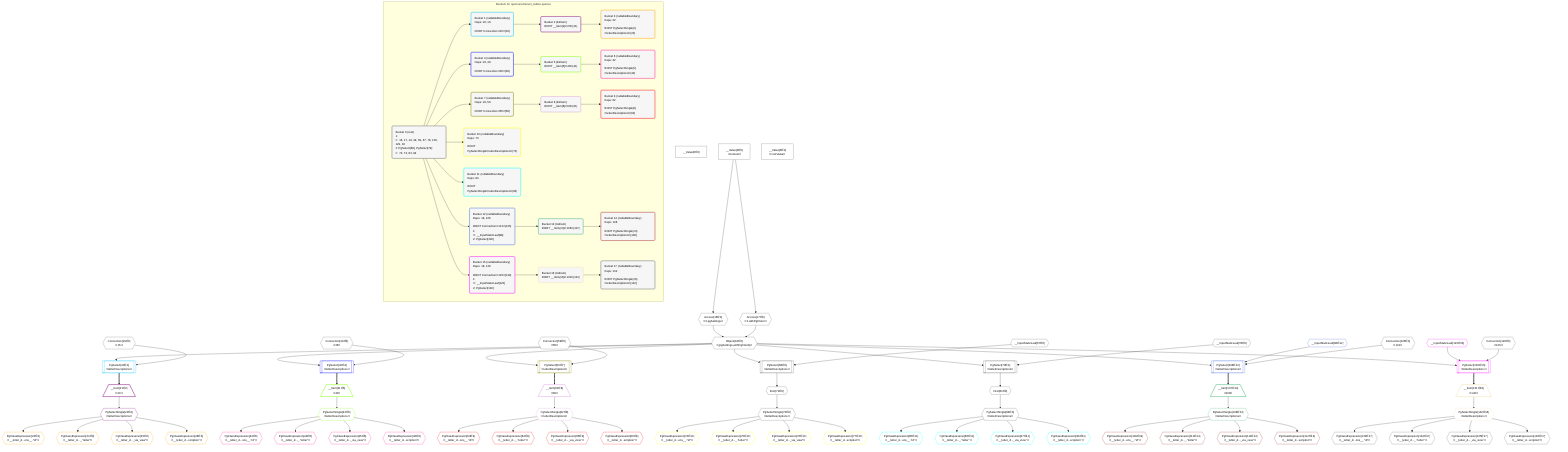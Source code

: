 %%{init: {'themeVariables': { 'fontSize': '12px'}}}%%
graph TD
    classDef path fill:#eee,stroke:#000,color:#000
    classDef plan fill:#fff,stroke-width:1px,color:#000
    classDef itemplan fill:#fff,stroke-width:2px,color:#000
    classDef unbatchedplan fill:#dff,stroke-width:1px,color:#000
    classDef sideeffectplan fill:#fcc,stroke-width:2px,color:#000
    classDef bucket fill:#f6f6f6,color:#000,stroke-width:2px,text-align:left


    %% define steps
    __Value0["__Value[0∈0]"]:::plan
    __Value3["__Value[3∈0]<br />ᐸcontextᐳ"]:::plan
    __Value5["__Value[5∈0]<br />ᐸrootValueᐳ"]:::plan
    Access16{{"Access[16∈0]<br />ᐸ3.pgSettingsᐳ"}}:::plan
    Access17{{"Access[17∈0]<br />ᐸ3.withPgClientᐳ"}}:::plan
    Object18{{"Object[18∈0]<br />ᐸ{pgSettings,withPgClient}ᐳ"}}:::plan
    Connection19{{"Connection[19∈0]<br />ᐸ15ᐳ"}}:::plan
    PgSelect20[["PgSelect[20∈1]<br />ᐸletterDescriptionsᐳ"]]:::plan
    __Item21[/"__Item[21∈2]<br />ᐸ20ᐳ"\]:::itemplan
    PgSelectSingle22{{"PgSelectSingle[22∈2]<br />ᐸletterDescriptionsᐳ"}}:::plan
    PgClassExpression23{{"PgClassExpression[23∈3]<br />ᐸ__letter_d...ons__.”id”ᐳ"}}:::plan
    PgClassExpression24{{"PgClassExpression[24∈3]<br />ᐸ__letter_d..._.”letter”ᐳ"}}:::plan
    PgClassExpression25{{"PgClassExpression[25∈3]<br />ᐸ__letter_d..._via_view”ᐳ"}}:::plan
    PgClassExpression26{{"PgClassExpression[26∈3]<br />ᐸ__letter_d...scription”ᐳ"}}:::plan
    Connection39{{"Connection[39∈0]<br />ᐸ35ᐳ"}}:::plan
    PgSelect40[["PgSelect[40∈4]<br />ᐸletterDescriptionsᐳ"]]:::plan
    __Item41[/"__Item[41∈5]<br />ᐸ40ᐳ"\]:::itemplan
    PgSelectSingle42{{"PgSelectSingle[42∈5]<br />ᐸletterDescriptionsᐳ"}}:::plan
    PgClassExpression43{{"PgClassExpression[43∈6]<br />ᐸ__letter_d...ons__.”id”ᐳ"}}:::plan
    PgClassExpression44{{"PgClassExpression[44∈6]<br />ᐸ__letter_d..._.”letter”ᐳ"}}:::plan
    PgClassExpression45{{"PgClassExpression[45∈6]<br />ᐸ__letter_d..._via_view”ᐳ"}}:::plan
    PgClassExpression46{{"PgClassExpression[46∈6]<br />ᐸ__letter_d...scription”ᐳ"}}:::plan
    Connection59{{"Connection[59∈0]<br />ᐸ55ᐳ"}}:::plan
    PgSelect60[["PgSelect[60∈7]<br />ᐸletterDescriptionsᐳ"]]:::plan
    __Item61[/"__Item[61∈8]<br />ᐸ60ᐳ"\]:::itemplan
    PgSelectSingle62{{"PgSelectSingle[62∈8]<br />ᐸletterDescriptionsᐳ"}}:::plan
    PgClassExpression63{{"PgClassExpression[63∈9]<br />ᐸ__letter_d...ons__.”id”ᐳ"}}:::plan
    PgClassExpression64{{"PgClassExpression[64∈9]<br />ᐸ__letter_d..._.”letter”ᐳ"}}:::plan
    PgClassExpression65{{"PgClassExpression[65∈9]<br />ᐸ__letter_d..._via_view”ᐳ"}}:::plan
    PgClassExpression66{{"PgClassExpression[66∈9]<br />ᐸ__letter_d...scription”ᐳ"}}:::plan
    __InputStaticLeaf67{{"__InputStaticLeaf[67∈0]"}}:::plan
    PgSelect68[["PgSelect[68∈0]<br />ᐸletterDescriptionsᐳ"]]:::plan
    First72{{"First[72∈0]"}}:::plan
    PgSelectSingle73{{"PgSelectSingle[73∈0]<br />ᐸletterDescriptionsᐳ"}}:::plan
    PgClassExpression74{{"PgClassExpression[74∈10]<br />ᐸ__letter_d...ons__.”id”ᐳ"}}:::plan
    PgClassExpression75{{"PgClassExpression[75∈10]<br />ᐸ__letter_d..._.”letter”ᐳ"}}:::plan
    PgClassExpression76{{"PgClassExpression[76∈10]<br />ᐸ__letter_d..._via_view”ᐳ"}}:::plan
    PgClassExpression77{{"PgClassExpression[77∈10]<br />ᐸ__letter_d...scription”ᐳ"}}:::plan
    __InputStaticLeaf78{{"__InputStaticLeaf[78∈0]"}}:::plan
    PgSelect79[["PgSelect[79∈0]<br />ᐸletterDescriptionsᐳ"]]:::plan
    First83{{"First[83∈0]"}}:::plan
    PgSelectSingle84{{"PgSelectSingle[84∈0]<br />ᐸletterDescriptionsᐳ"}}:::plan
    PgClassExpression85{{"PgClassExpression[85∈11]<br />ᐸ__letter_d...ons__.”id”ᐳ"}}:::plan
    PgClassExpression86{{"PgClassExpression[86∈11]<br />ᐸ__letter_d..._.”letter”ᐳ"}}:::plan
    PgClassExpression87{{"PgClassExpression[87∈11]<br />ᐸ__letter_d..._via_view”ᐳ"}}:::plan
    PgClassExpression88{{"PgClassExpression[88∈11]<br />ᐸ__letter_d...scription”ᐳ"}}:::plan
    __InputStaticLeaf98{{"__InputStaticLeaf[98∈12]"}}:::plan
    Connection105{{"Connection[105∈0]<br />ᐸ101ᐳ"}}:::plan
    PgSelect106[["PgSelect[106∈12]<br />ᐸletterDescriptionsᐳ"]]:::plan
    __Item107[/"__Item[107∈13]<br />ᐸ106ᐳ"\]:::itemplan
    PgSelectSingle108{{"PgSelectSingle[108∈13]<br />ᐸletterDescriptionsᐳ"}}:::plan
    PgClassExpression109{{"PgClassExpression[109∈14]<br />ᐸ__letter_d...ons__.”id”ᐳ"}}:::plan
    PgClassExpression110{{"PgClassExpression[110∈14]<br />ᐸ__letter_d..._.”letter”ᐳ"}}:::plan
    PgClassExpression111{{"PgClassExpression[111∈14]<br />ᐸ__letter_d..._via_view”ᐳ"}}:::plan
    PgClassExpression112{{"PgClassExpression[112∈14]<br />ᐸ__letter_d...scription”ᐳ"}}:::plan
    __InputStaticLeaf123{{"__InputStaticLeaf[123∈15]"}}:::plan
    Connection129{{"Connection[129∈0]<br />ᐸ125ᐳ"}}:::plan
    PgSelect130[["PgSelect[130∈15]<br />ᐸletterDescriptionsᐳ"]]:::plan
    __Item131[/"__Item[131∈16]<br />ᐸ130ᐳ"\]:::itemplan
    PgSelectSingle132{{"PgSelectSingle[132∈16]<br />ᐸletterDescriptionsᐳ"}}:::plan
    PgClassExpression133{{"PgClassExpression[133∈17]<br />ᐸ__letter_d...ons__.”id”ᐳ"}}:::plan
    PgClassExpression134{{"PgClassExpression[134∈17]<br />ᐸ__letter_d..._.”letter”ᐳ"}}:::plan
    PgClassExpression135{{"PgClassExpression[135∈17]<br />ᐸ__letter_d..._via_view”ᐳ"}}:::plan
    PgClassExpression136{{"PgClassExpression[136∈17]<br />ᐸ__letter_d...scription”ᐳ"}}:::plan

    %% plan dependencies
    __Value3 --> Access16
    __Value3 --> Access17
    Access16 & Access17 --> Object18
    Object18 & Connection19 --> PgSelect20
    PgSelect20 ==> __Item21
    __Item21 --> PgSelectSingle22
    PgSelectSingle22 --> PgClassExpression23
    PgSelectSingle22 --> PgClassExpression24
    PgSelectSingle22 --> PgClassExpression25
    PgSelectSingle22 --> PgClassExpression26
    Object18 & Connection39 --> PgSelect40
    PgSelect40 ==> __Item41
    __Item41 --> PgSelectSingle42
    PgSelectSingle42 --> PgClassExpression43
    PgSelectSingle42 --> PgClassExpression44
    PgSelectSingle42 --> PgClassExpression45
    PgSelectSingle42 --> PgClassExpression46
    Object18 & Connection59 --> PgSelect60
    PgSelect60 ==> __Item61
    __Item61 --> PgSelectSingle62
    PgSelectSingle62 --> PgClassExpression63
    PgSelectSingle62 --> PgClassExpression64
    PgSelectSingle62 --> PgClassExpression65
    PgSelectSingle62 --> PgClassExpression66
    Object18 & __InputStaticLeaf67 --> PgSelect68
    PgSelect68 --> First72
    First72 --> PgSelectSingle73
    PgSelectSingle73 --> PgClassExpression74
    PgSelectSingle73 --> PgClassExpression75
    PgSelectSingle73 --> PgClassExpression76
    PgSelectSingle73 --> PgClassExpression77
    Object18 & __InputStaticLeaf78 --> PgSelect79
    PgSelect79 --> First83
    First83 --> PgSelectSingle84
    PgSelectSingle84 --> PgClassExpression85
    PgSelectSingle84 --> PgClassExpression86
    PgSelectSingle84 --> PgClassExpression87
    PgSelectSingle84 --> PgClassExpression88
    Object18 & __InputStaticLeaf98 & Connection105 --> PgSelect106
    PgSelect106 ==> __Item107
    __Item107 --> PgSelectSingle108
    PgSelectSingle108 --> PgClassExpression109
    PgSelectSingle108 --> PgClassExpression110
    PgSelectSingle108 --> PgClassExpression111
    PgSelectSingle108 --> PgClassExpression112
    Object18 & __InputStaticLeaf123 & Connection129 --> PgSelect130
    PgSelect130 ==> __Item131
    __Item131 --> PgSelectSingle132
    PgSelectSingle132 --> PgClassExpression133
    PgSelectSingle132 --> PgClassExpression134
    PgSelectSingle132 --> PgClassExpression135
    PgSelectSingle132 --> PgClassExpression136

    subgraph "Buckets for queries/v4/enum_tables.queries"
    Bucket0("Bucket 0 (root)<br />1: <br />ᐳ: 16, 17, 19, 39, 59, 67, 78, 105, 129, 18<br />2: PgSelect[68], PgSelect[79]<br />ᐳ: 72, 73, 83, 84"):::bucket
    classDef bucket0 stroke:#696969
    class Bucket0,__Value0,__Value3,__Value5,Access16,Access17,Object18,Connection19,Connection39,Connection59,__InputStaticLeaf67,PgSelect68,First72,PgSelectSingle73,__InputStaticLeaf78,PgSelect79,First83,PgSelectSingle84,Connection105,Connection129 bucket0
    Bucket1("Bucket 1 (nullableBoundary)<br />Deps: 18, 19<br /><br />ROOT Connectionᐸ15ᐳ[19]"):::bucket
    classDef bucket1 stroke:#00bfff
    class Bucket1,PgSelect20 bucket1
    Bucket2("Bucket 2 (listItem)<br />ROOT __Item{2}ᐸ20ᐳ[21]"):::bucket
    classDef bucket2 stroke:#7f007f
    class Bucket2,__Item21,PgSelectSingle22 bucket2
    Bucket3("Bucket 3 (nullableBoundary)<br />Deps: 22<br /><br />ROOT PgSelectSingle{2}ᐸletterDescriptionsᐳ[22]"):::bucket
    classDef bucket3 stroke:#ffa500
    class Bucket3,PgClassExpression23,PgClassExpression24,PgClassExpression25,PgClassExpression26 bucket3
    Bucket4("Bucket 4 (nullableBoundary)<br />Deps: 18, 39<br /><br />ROOT Connectionᐸ35ᐳ[39]"):::bucket
    classDef bucket4 stroke:#0000ff
    class Bucket4,PgSelect40 bucket4
    Bucket5("Bucket 5 (listItem)<br />ROOT __Item{5}ᐸ40ᐳ[41]"):::bucket
    classDef bucket5 stroke:#7fff00
    class Bucket5,__Item41,PgSelectSingle42 bucket5
    Bucket6("Bucket 6 (nullableBoundary)<br />Deps: 42<br /><br />ROOT PgSelectSingle{5}ᐸletterDescriptionsᐳ[42]"):::bucket
    classDef bucket6 stroke:#ff1493
    class Bucket6,PgClassExpression43,PgClassExpression44,PgClassExpression45,PgClassExpression46 bucket6
    Bucket7("Bucket 7 (nullableBoundary)<br />Deps: 18, 59<br /><br />ROOT Connectionᐸ55ᐳ[59]"):::bucket
    classDef bucket7 stroke:#808000
    class Bucket7,PgSelect60 bucket7
    Bucket8("Bucket 8 (listItem)<br />ROOT __Item{8}ᐸ60ᐳ[61]"):::bucket
    classDef bucket8 stroke:#dda0dd
    class Bucket8,__Item61,PgSelectSingle62 bucket8
    Bucket9("Bucket 9 (nullableBoundary)<br />Deps: 62<br /><br />ROOT PgSelectSingle{8}ᐸletterDescriptionsᐳ[62]"):::bucket
    classDef bucket9 stroke:#ff0000
    class Bucket9,PgClassExpression63,PgClassExpression64,PgClassExpression65,PgClassExpression66 bucket9
    Bucket10("Bucket 10 (nullableBoundary)<br />Deps: 73<br /><br />ROOT PgSelectSingleᐸletterDescriptionsᐳ[73]"):::bucket
    classDef bucket10 stroke:#ffff00
    class Bucket10,PgClassExpression74,PgClassExpression75,PgClassExpression76,PgClassExpression77 bucket10
    Bucket11("Bucket 11 (nullableBoundary)<br />Deps: 84<br /><br />ROOT PgSelectSingleᐸletterDescriptionsᐳ[84]"):::bucket
    classDef bucket11 stroke:#00ffff
    class Bucket11,PgClassExpression85,PgClassExpression86,PgClassExpression87,PgClassExpression88 bucket11
    Bucket12("Bucket 12 (nullableBoundary)<br />Deps: 18, 105<br /><br />ROOT Connectionᐸ101ᐳ[105]<br />1: <br />ᐳ: __InputStaticLeaf[98]<br />2: PgSelect[106]"):::bucket
    classDef bucket12 stroke:#4169e1
    class Bucket12,__InputStaticLeaf98,PgSelect106 bucket12
    Bucket13("Bucket 13 (listItem)<br />ROOT __Item{13}ᐸ106ᐳ[107]"):::bucket
    classDef bucket13 stroke:#3cb371
    class Bucket13,__Item107,PgSelectSingle108 bucket13
    Bucket14("Bucket 14 (nullableBoundary)<br />Deps: 108<br /><br />ROOT PgSelectSingle{13}ᐸletterDescriptionsᐳ[108]"):::bucket
    classDef bucket14 stroke:#a52a2a
    class Bucket14,PgClassExpression109,PgClassExpression110,PgClassExpression111,PgClassExpression112 bucket14
    Bucket15("Bucket 15 (nullableBoundary)<br />Deps: 18, 129<br /><br />ROOT Connectionᐸ125ᐳ[129]<br />1: <br />ᐳ: __InputStaticLeaf[123]<br />2: PgSelect[130]"):::bucket
    classDef bucket15 stroke:#ff00ff
    class Bucket15,__InputStaticLeaf123,PgSelect130 bucket15
    Bucket16("Bucket 16 (listItem)<br />ROOT __Item{16}ᐸ130ᐳ[131]"):::bucket
    classDef bucket16 stroke:#f5deb3
    class Bucket16,__Item131,PgSelectSingle132 bucket16
    Bucket17("Bucket 17 (nullableBoundary)<br />Deps: 132<br /><br />ROOT PgSelectSingle{16}ᐸletterDescriptionsᐳ[132]"):::bucket
    classDef bucket17 stroke:#696969
    class Bucket17,PgClassExpression133,PgClassExpression134,PgClassExpression135,PgClassExpression136 bucket17
    Bucket0 --> Bucket1 & Bucket4 & Bucket7 & Bucket10 & Bucket11 & Bucket12 & Bucket15
    Bucket1 --> Bucket2
    Bucket2 --> Bucket3
    Bucket4 --> Bucket5
    Bucket5 --> Bucket6
    Bucket7 --> Bucket8
    Bucket8 --> Bucket9
    Bucket12 --> Bucket13
    Bucket13 --> Bucket14
    Bucket15 --> Bucket16
    Bucket16 --> Bucket17
    end